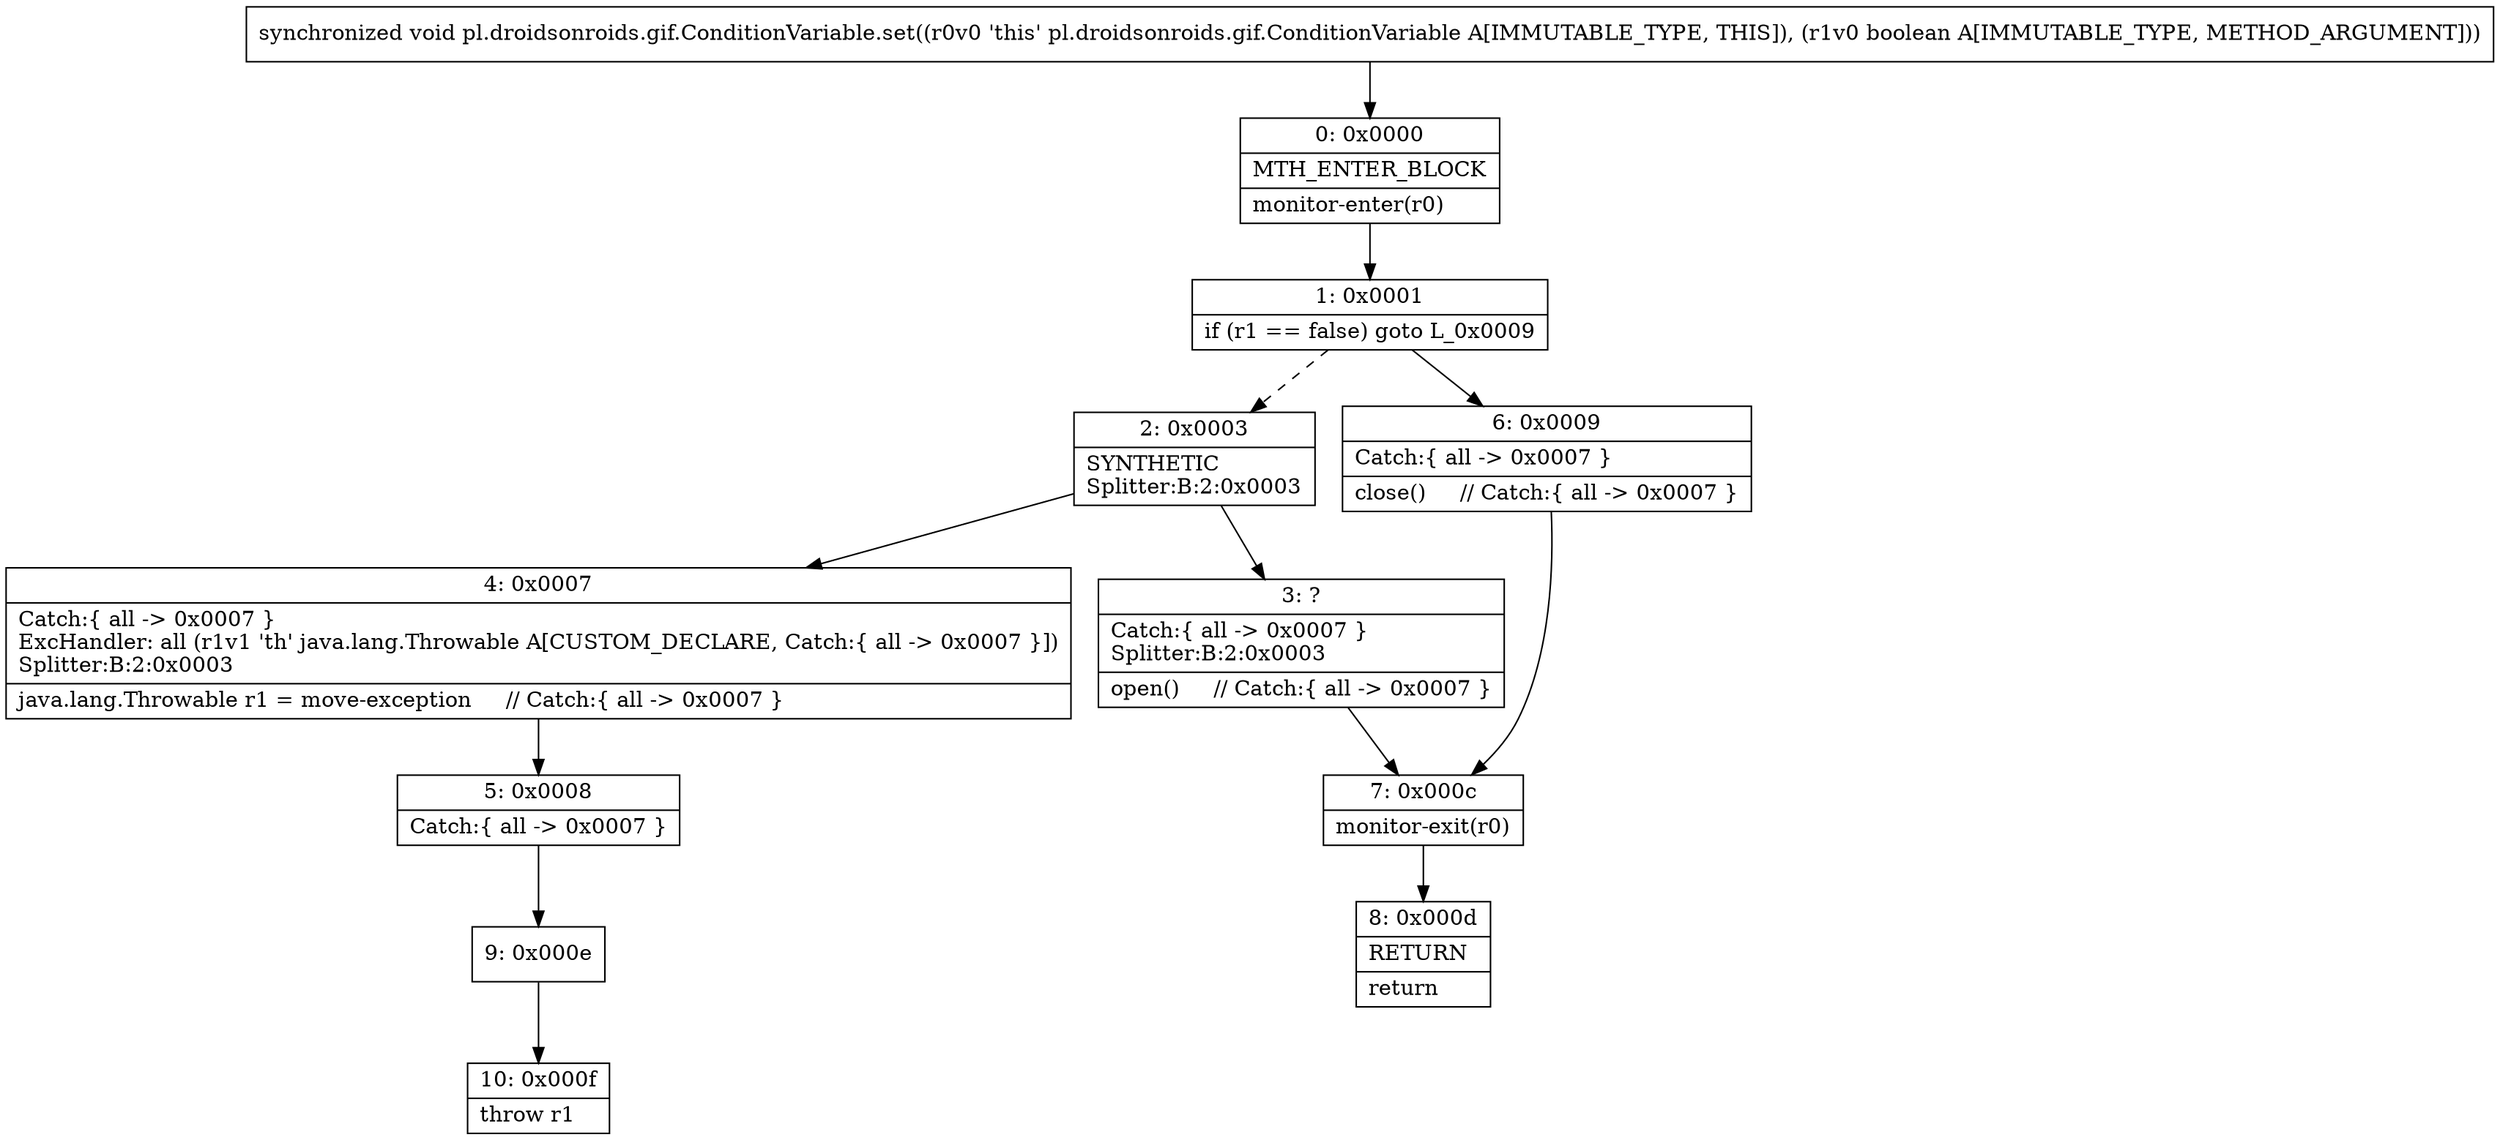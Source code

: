 digraph "CFG forpl.droidsonroids.gif.ConditionVariable.set(Z)V" {
Node_0 [shape=record,label="{0\:\ 0x0000|MTH_ENTER_BLOCK\l|monitor\-enter(r0)\l}"];
Node_1 [shape=record,label="{1\:\ 0x0001|if (r1 == false) goto L_0x0009\l}"];
Node_2 [shape=record,label="{2\:\ 0x0003|SYNTHETIC\lSplitter:B:2:0x0003\l}"];
Node_3 [shape=record,label="{3\:\ ?|Catch:\{ all \-\> 0x0007 \}\lSplitter:B:2:0x0003\l|open()     \/\/ Catch:\{ all \-\> 0x0007 \}\l}"];
Node_4 [shape=record,label="{4\:\ 0x0007|Catch:\{ all \-\> 0x0007 \}\lExcHandler: all (r1v1 'th' java.lang.Throwable A[CUSTOM_DECLARE, Catch:\{ all \-\> 0x0007 \}])\lSplitter:B:2:0x0003\l|java.lang.Throwable r1 = move\-exception     \/\/ Catch:\{ all \-\> 0x0007 \}\l}"];
Node_5 [shape=record,label="{5\:\ 0x0008|Catch:\{ all \-\> 0x0007 \}\l}"];
Node_6 [shape=record,label="{6\:\ 0x0009|Catch:\{ all \-\> 0x0007 \}\l|close()     \/\/ Catch:\{ all \-\> 0x0007 \}\l}"];
Node_7 [shape=record,label="{7\:\ 0x000c|monitor\-exit(r0)\l}"];
Node_8 [shape=record,label="{8\:\ 0x000d|RETURN\l|return\l}"];
Node_9 [shape=record,label="{9\:\ 0x000e}"];
Node_10 [shape=record,label="{10\:\ 0x000f|throw r1\l}"];
MethodNode[shape=record,label="{synchronized void pl.droidsonroids.gif.ConditionVariable.set((r0v0 'this' pl.droidsonroids.gif.ConditionVariable A[IMMUTABLE_TYPE, THIS]), (r1v0 boolean A[IMMUTABLE_TYPE, METHOD_ARGUMENT])) }"];
MethodNode -> Node_0;
Node_0 -> Node_1;
Node_1 -> Node_2[style=dashed];
Node_1 -> Node_6;
Node_2 -> Node_3;
Node_2 -> Node_4;
Node_3 -> Node_7;
Node_4 -> Node_5;
Node_5 -> Node_9;
Node_6 -> Node_7;
Node_7 -> Node_8;
Node_9 -> Node_10;
}


